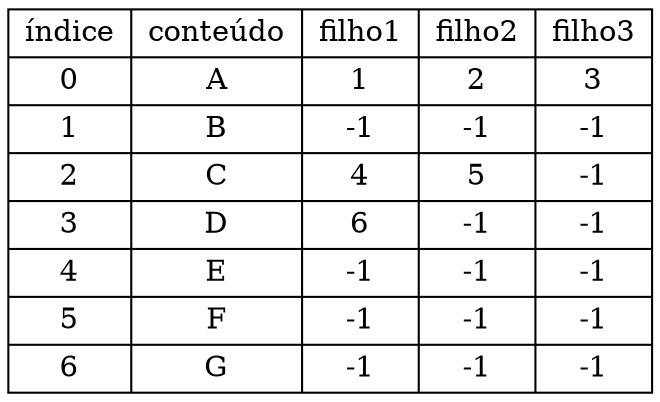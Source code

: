 graph "Árvore A - V1" {

   node [shape=record];

   matriz [label = "{ índice | 0 | 1 | 2 | 3 | 4 | 5 | 6 }|{ conteúdo | A | B | C | D | E | F | G }|{ filho1 | 1 | -1 | 4 | 6 | -1 | -1 | -1 }|{ filho2 | 2 | -1 | 5 | -1 | -1 | -1 | -1 }|{ filho3 | 3 | -1 | -1 | -1 | -1 | -1 | -1 }"];

}
